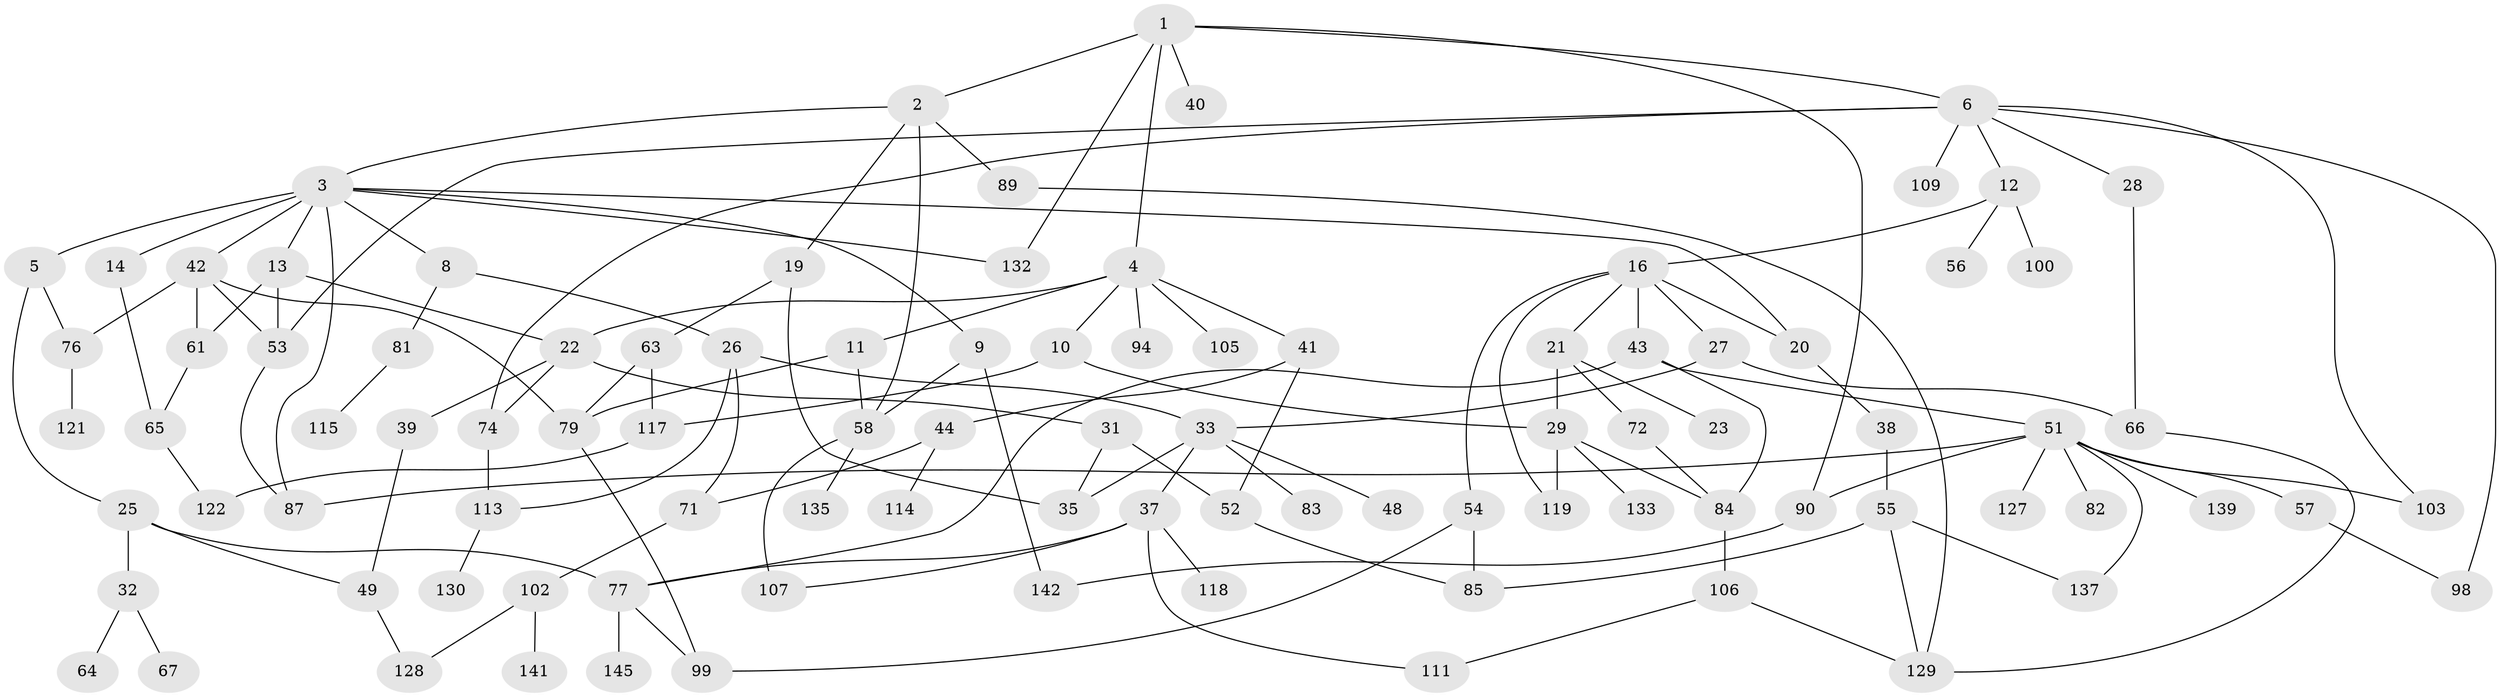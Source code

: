 // Generated by graph-tools (version 1.1) at 2025/23/03/03/25 07:23:35]
// undirected, 97 vertices, 142 edges
graph export_dot {
graph [start="1"]
  node [color=gray90,style=filled];
  1 [super="+46"];
  2 [super="+97"];
  3 [super="+70"];
  4 [super="+7"];
  5;
  6 [super="+15"];
  8 [super="+50"];
  9 [super="+18"];
  10 [super="+123"];
  11 [super="+45"];
  12 [super="+34"];
  13;
  14;
  16 [super="+17"];
  19;
  20 [super="+30"];
  21 [super="+24"];
  22 [super="+143"];
  23;
  25 [super="+95"];
  26;
  27;
  28;
  29 [super="+36"];
  31 [super="+60"];
  32;
  33 [super="+47"];
  35 [super="+112"];
  37 [super="+69"];
  38;
  39 [super="+108"];
  40;
  41 [super="+91"];
  42 [super="+144"];
  43;
  44 [super="+75"];
  48;
  49 [super="+73"];
  51 [super="+62"];
  52 [super="+68"];
  53 [super="+125"];
  54;
  55 [super="+93"];
  56 [super="+80"];
  57;
  58 [super="+59"];
  61 [super="+110"];
  63 [super="+101"];
  64;
  65 [super="+136"];
  66;
  67;
  71 [super="+126"];
  72 [super="+78"];
  74;
  76 [super="+86"];
  77 [super="+92"];
  79 [super="+104"];
  81;
  82;
  83;
  84 [super="+96"];
  85 [super="+88"];
  87 [super="+120"];
  89;
  90;
  94;
  98 [super="+138"];
  99;
  100;
  102 [super="+140"];
  103;
  105;
  106 [super="+134"];
  107 [super="+116"];
  109;
  111;
  113;
  114 [super="+146"];
  115;
  117;
  118;
  119 [super="+124"];
  121;
  122;
  127;
  128;
  129 [super="+131"];
  130;
  132 [super="+147"];
  133;
  135;
  137;
  139;
  141;
  142;
  145;
  1 -- 2;
  1 -- 4;
  1 -- 6;
  1 -- 40;
  1 -- 90;
  1 -- 132;
  2 -- 3;
  2 -- 19;
  2 -- 58;
  2 -- 89;
  3 -- 5;
  3 -- 8;
  3 -- 9;
  3 -- 13;
  3 -- 14;
  3 -- 42;
  3 -- 132;
  3 -- 87;
  3 -- 20;
  4 -- 11;
  4 -- 41;
  4 -- 94;
  4 -- 105;
  4 -- 10;
  4 -- 22;
  5 -- 25;
  5 -- 76;
  6 -- 12;
  6 -- 53;
  6 -- 74;
  6 -- 103;
  6 -- 109;
  6 -- 98;
  6 -- 28;
  8 -- 26;
  8 -- 81;
  9 -- 142;
  9 -- 58;
  10 -- 117;
  10 -- 29;
  11 -- 58;
  11 -- 79;
  12 -- 16;
  12 -- 56;
  12 -- 100;
  13 -- 61;
  13 -- 22;
  13 -- 53;
  14 -- 65;
  16 -- 20;
  16 -- 21;
  16 -- 43;
  16 -- 54;
  16 -- 119;
  16 -- 27;
  19 -- 35;
  19 -- 63;
  20 -- 38;
  21 -- 23;
  21 -- 29;
  21 -- 72;
  22 -- 31;
  22 -- 39;
  22 -- 74;
  25 -- 32;
  25 -- 77;
  25 -- 49;
  26 -- 71;
  26 -- 113;
  26 -- 33;
  27 -- 33;
  27 -- 66;
  28 -- 66;
  29 -- 84;
  29 -- 133;
  29 -- 119;
  31 -- 52;
  31 -- 35;
  32 -- 64;
  32 -- 67;
  33 -- 37;
  33 -- 35;
  33 -- 48;
  33 -- 83;
  37 -- 118;
  37 -- 77;
  37 -- 107;
  37 -- 111;
  38 -- 55;
  39 -- 49;
  41 -- 44;
  41 -- 52;
  42 -- 76;
  42 -- 61;
  42 -- 79;
  42 -- 53;
  43 -- 51;
  43 -- 77;
  43 -- 84;
  44 -- 114;
  44 -- 71;
  49 -- 128;
  51 -- 57;
  51 -- 87;
  51 -- 137;
  51 -- 103;
  51 -- 90;
  51 -- 82;
  51 -- 139;
  51 -- 127;
  52 -- 85;
  53 -- 87;
  54 -- 85;
  54 -- 99;
  55 -- 85;
  55 -- 137;
  55 -- 129;
  57 -- 98;
  58 -- 107;
  58 -- 135;
  61 -- 65;
  63 -- 117;
  63 -- 79;
  65 -- 122;
  66 -- 129;
  71 -- 102;
  72 -- 84;
  74 -- 113;
  76 -- 121;
  77 -- 99;
  77 -- 145;
  79 -- 99;
  81 -- 115;
  84 -- 106;
  89 -- 129;
  90 -- 142;
  102 -- 128;
  102 -- 141;
  106 -- 111;
  106 -- 129;
  113 -- 130;
  117 -- 122;
}
